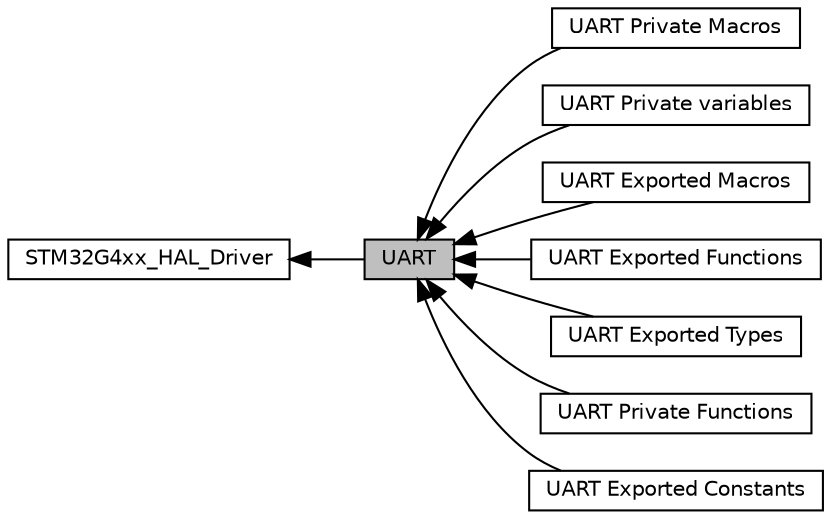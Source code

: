 digraph "UART"
{
  edge [fontname="Helvetica",fontsize="10",labelfontname="Helvetica",labelfontsize="10"];
  node [fontname="Helvetica",fontsize="10",shape=box];
  rankdir=LR;
  Node6 [label="UART Private Macros",height=0.2,width=0.4,color="black", fillcolor="white", style="filled",URL="$group__UART__Private__Macros.html",tooltip=" "];
  Node7 [label="UART Private variables",height=0.2,width=0.4,color="black", fillcolor="white", style="filled",URL="$group__UART__Private__variables.html",tooltip=" "];
  Node5 [label="UART Exported Macros",height=0.2,width=0.4,color="black", fillcolor="white", style="filled",URL="$group__UART__Exported__Macros.html",tooltip=" "];
  Node8 [label="UART Exported Functions",height=0.2,width=0.4,color="black", fillcolor="white", style="filled",URL="$group__UART__Exported__Functions.html",tooltip=" "];
  Node3 [label="UART Exported Types",height=0.2,width=0.4,color="black", fillcolor="white", style="filled",URL="$group__UART__Exported__Types.html",tooltip=" "];
  Node2 [label="STM32G4xx_HAL_Driver",height=0.2,width=0.4,color="black", fillcolor="white", style="filled",URL="$group__STM32G4xx__HAL__Driver.html",tooltip=" "];
  Node9 [label="UART Private Functions",height=0.2,width=0.4,color="black", fillcolor="white", style="filled",URL="$group__UART__Private__Functions.html",tooltip=" "];
  Node1 [label="UART",height=0.2,width=0.4,color="black", fillcolor="grey75", style="filled", fontcolor="black",tooltip="HAL UART module driver."];
  Node4 [label="UART Exported Constants",height=0.2,width=0.4,color="black", fillcolor="white", style="filled",URL="$group__UART__Exported__Constants.html",tooltip=" "];
  Node2->Node1 [shape=plaintext, dir="back", style="solid"];
  Node1->Node3 [shape=plaintext, dir="back", style="solid"];
  Node1->Node4 [shape=plaintext, dir="back", style="solid"];
  Node1->Node5 [shape=plaintext, dir="back", style="solid"];
  Node1->Node6 [shape=plaintext, dir="back", style="solid"];
  Node1->Node7 [shape=plaintext, dir="back", style="solid"];
  Node1->Node8 [shape=plaintext, dir="back", style="solid"];
  Node1->Node9 [shape=plaintext, dir="back", style="solid"];
}
